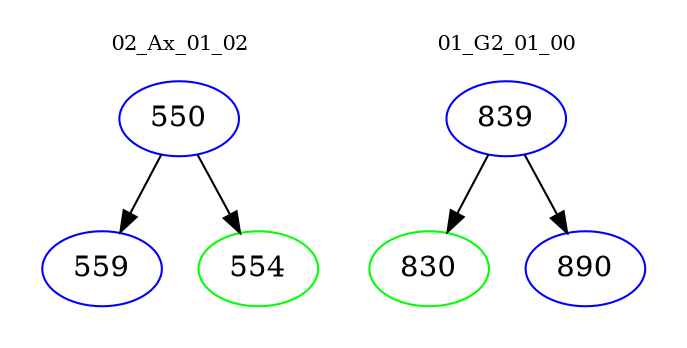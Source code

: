 digraph{
subgraph cluster_0 {
color = white
label = "02_Ax_01_02";
fontsize=10;
T0_550 [label="550", color="blue"]
T0_550 -> T0_559 [color="black"]
T0_559 [label="559", color="blue"]
T0_550 -> T0_554 [color="black"]
T0_554 [label="554", color="green"]
}
subgraph cluster_1 {
color = white
label = "01_G2_01_00";
fontsize=10;
T1_839 [label="839", color="blue"]
T1_839 -> T1_830 [color="black"]
T1_830 [label="830", color="green"]
T1_839 -> T1_890 [color="black"]
T1_890 [label="890", color="blue"]
}
}
